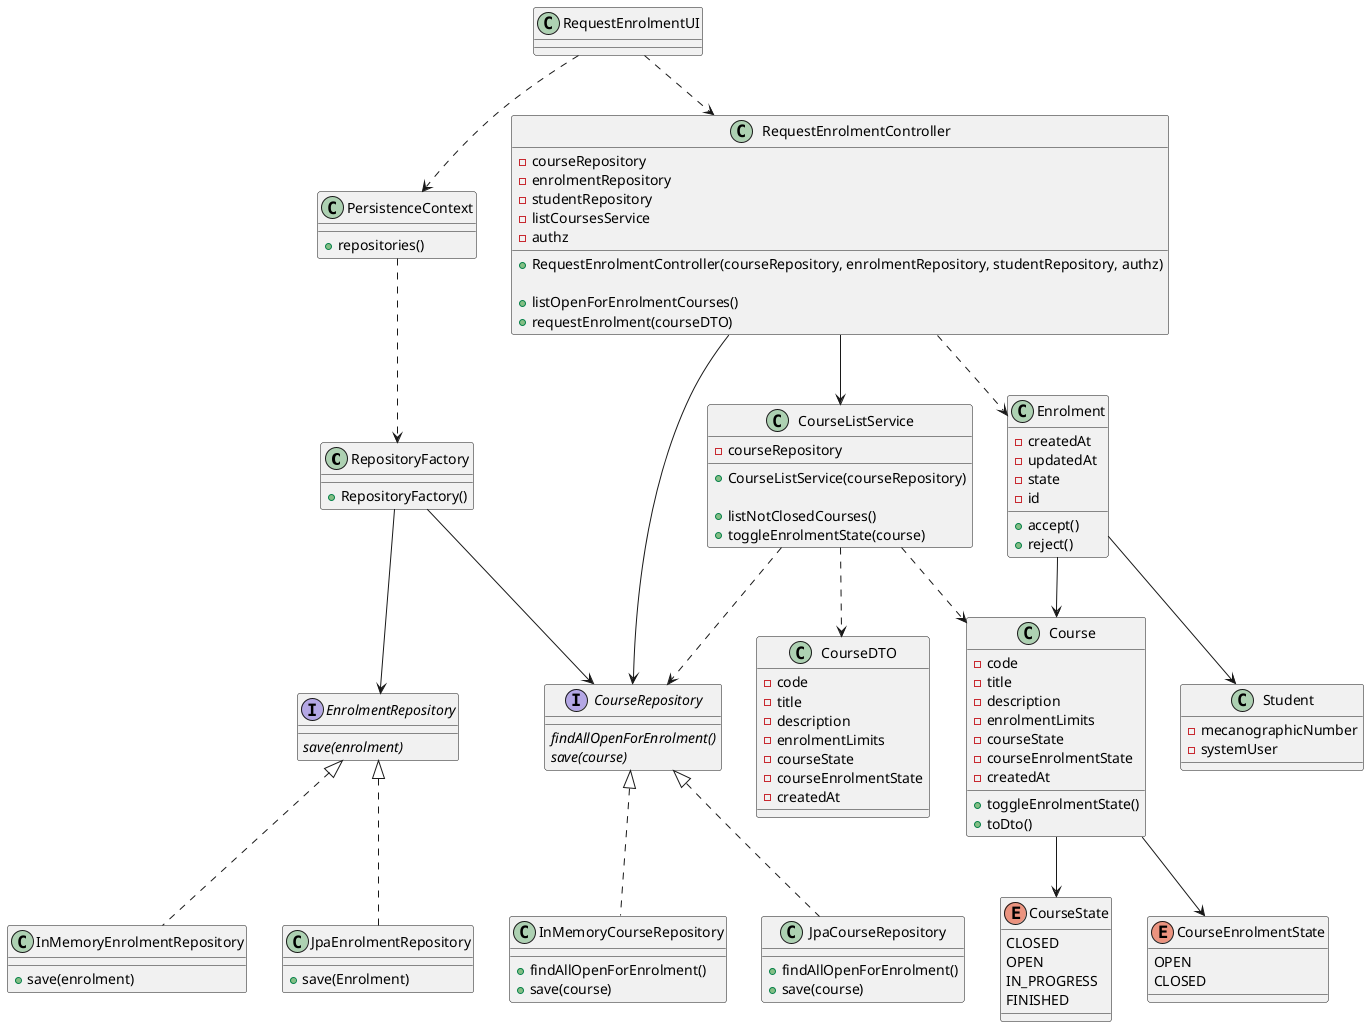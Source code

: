 @startuml US1003_CD

class RepositoryFactory {
  + RepositoryFactory()
}

interface CourseRepository {
  {abstract} findAllOpenForEnrolment()
  {abstract} save(course)
}

class InMemoryCourseRepository {
  + findAllOpenForEnrolment()
  + save(course)
}

class JpaCourseRepository {
  + findAllOpenForEnrolment()
  + save(course)
}

interface EnrolmentRepository {
  {abstract} save(enrolment)
}

class InMemoryEnrolmentRepository {
  + save(enrolment)
}

class JpaEnrolmentRepository {
  + save(Enrolment)
}

class PersistenceContext {
  + repositories()
}

class CourseListService {
  - courseRepository

  + CourseListService(courseRepository)

  + listNotClosedCourses()
  + toggleEnrolmentState(course)
}

class RequestEnrolmentUI {}

class RequestEnrolmentController {
  - courseRepository
  - enrolmentRepository
  - studentRepository
  - listCoursesService
  - authz

  + RequestEnrolmentController(courseRepository, enrolmentRepository, studentRepository, authz)

  + listOpenForEnrolmentCourses()
  + requestEnrolment(courseDTO)
}

class Course {
  - code
  - title
  - description
  - enrolmentLimits
  - courseState
  - courseEnrolmentState
  - createdAt

  + toggleEnrolmentState()
  + toDto()
}

class Student {
  - mecanographicNumber
  - systemUser
}

class Enrolment {
  - createdAt
  - updatedAt
  - state
  - id

  + accept()
  + reject()
}

enum CourseState {
  CLOSED
  OPEN
  IN_PROGRESS
  FINISHED
}

enum CourseEnrolmentState {
  OPEN
  CLOSED
}

class CourseDTO {
  - code
  - title
  - description
  - enrolmentLimits
  - courseState
  - courseEnrolmentState
  - createdAt
}

RequestEnrolmentUI ..> RequestEnrolmentController
RequestEnrolmentUI ..> PersistenceContext
RequestEnrolmentController --> CourseListService
RequestEnrolmentController ..> Enrolment
PersistenceContext ..> RepositoryFactory
RepositoryFactory --> CourseRepository
RepositoryFactory --> EnrolmentRepository

CourseListService ..> Course
CourseListService ..> CourseDTO
CourseListService ..> CourseRepository
RequestEnrolmentController --> CourseRepository

Enrolment --> Course
Enrolment --> Student

CourseRepository <|.. InMemoryCourseRepository
CourseRepository <|.. JpaCourseRepository

EnrolmentRepository <|.. InMemoryEnrolmentRepository
EnrolmentRepository <|.. JpaEnrolmentRepository

Course --> CourseState
Course --> CourseEnrolmentState

@enduml

